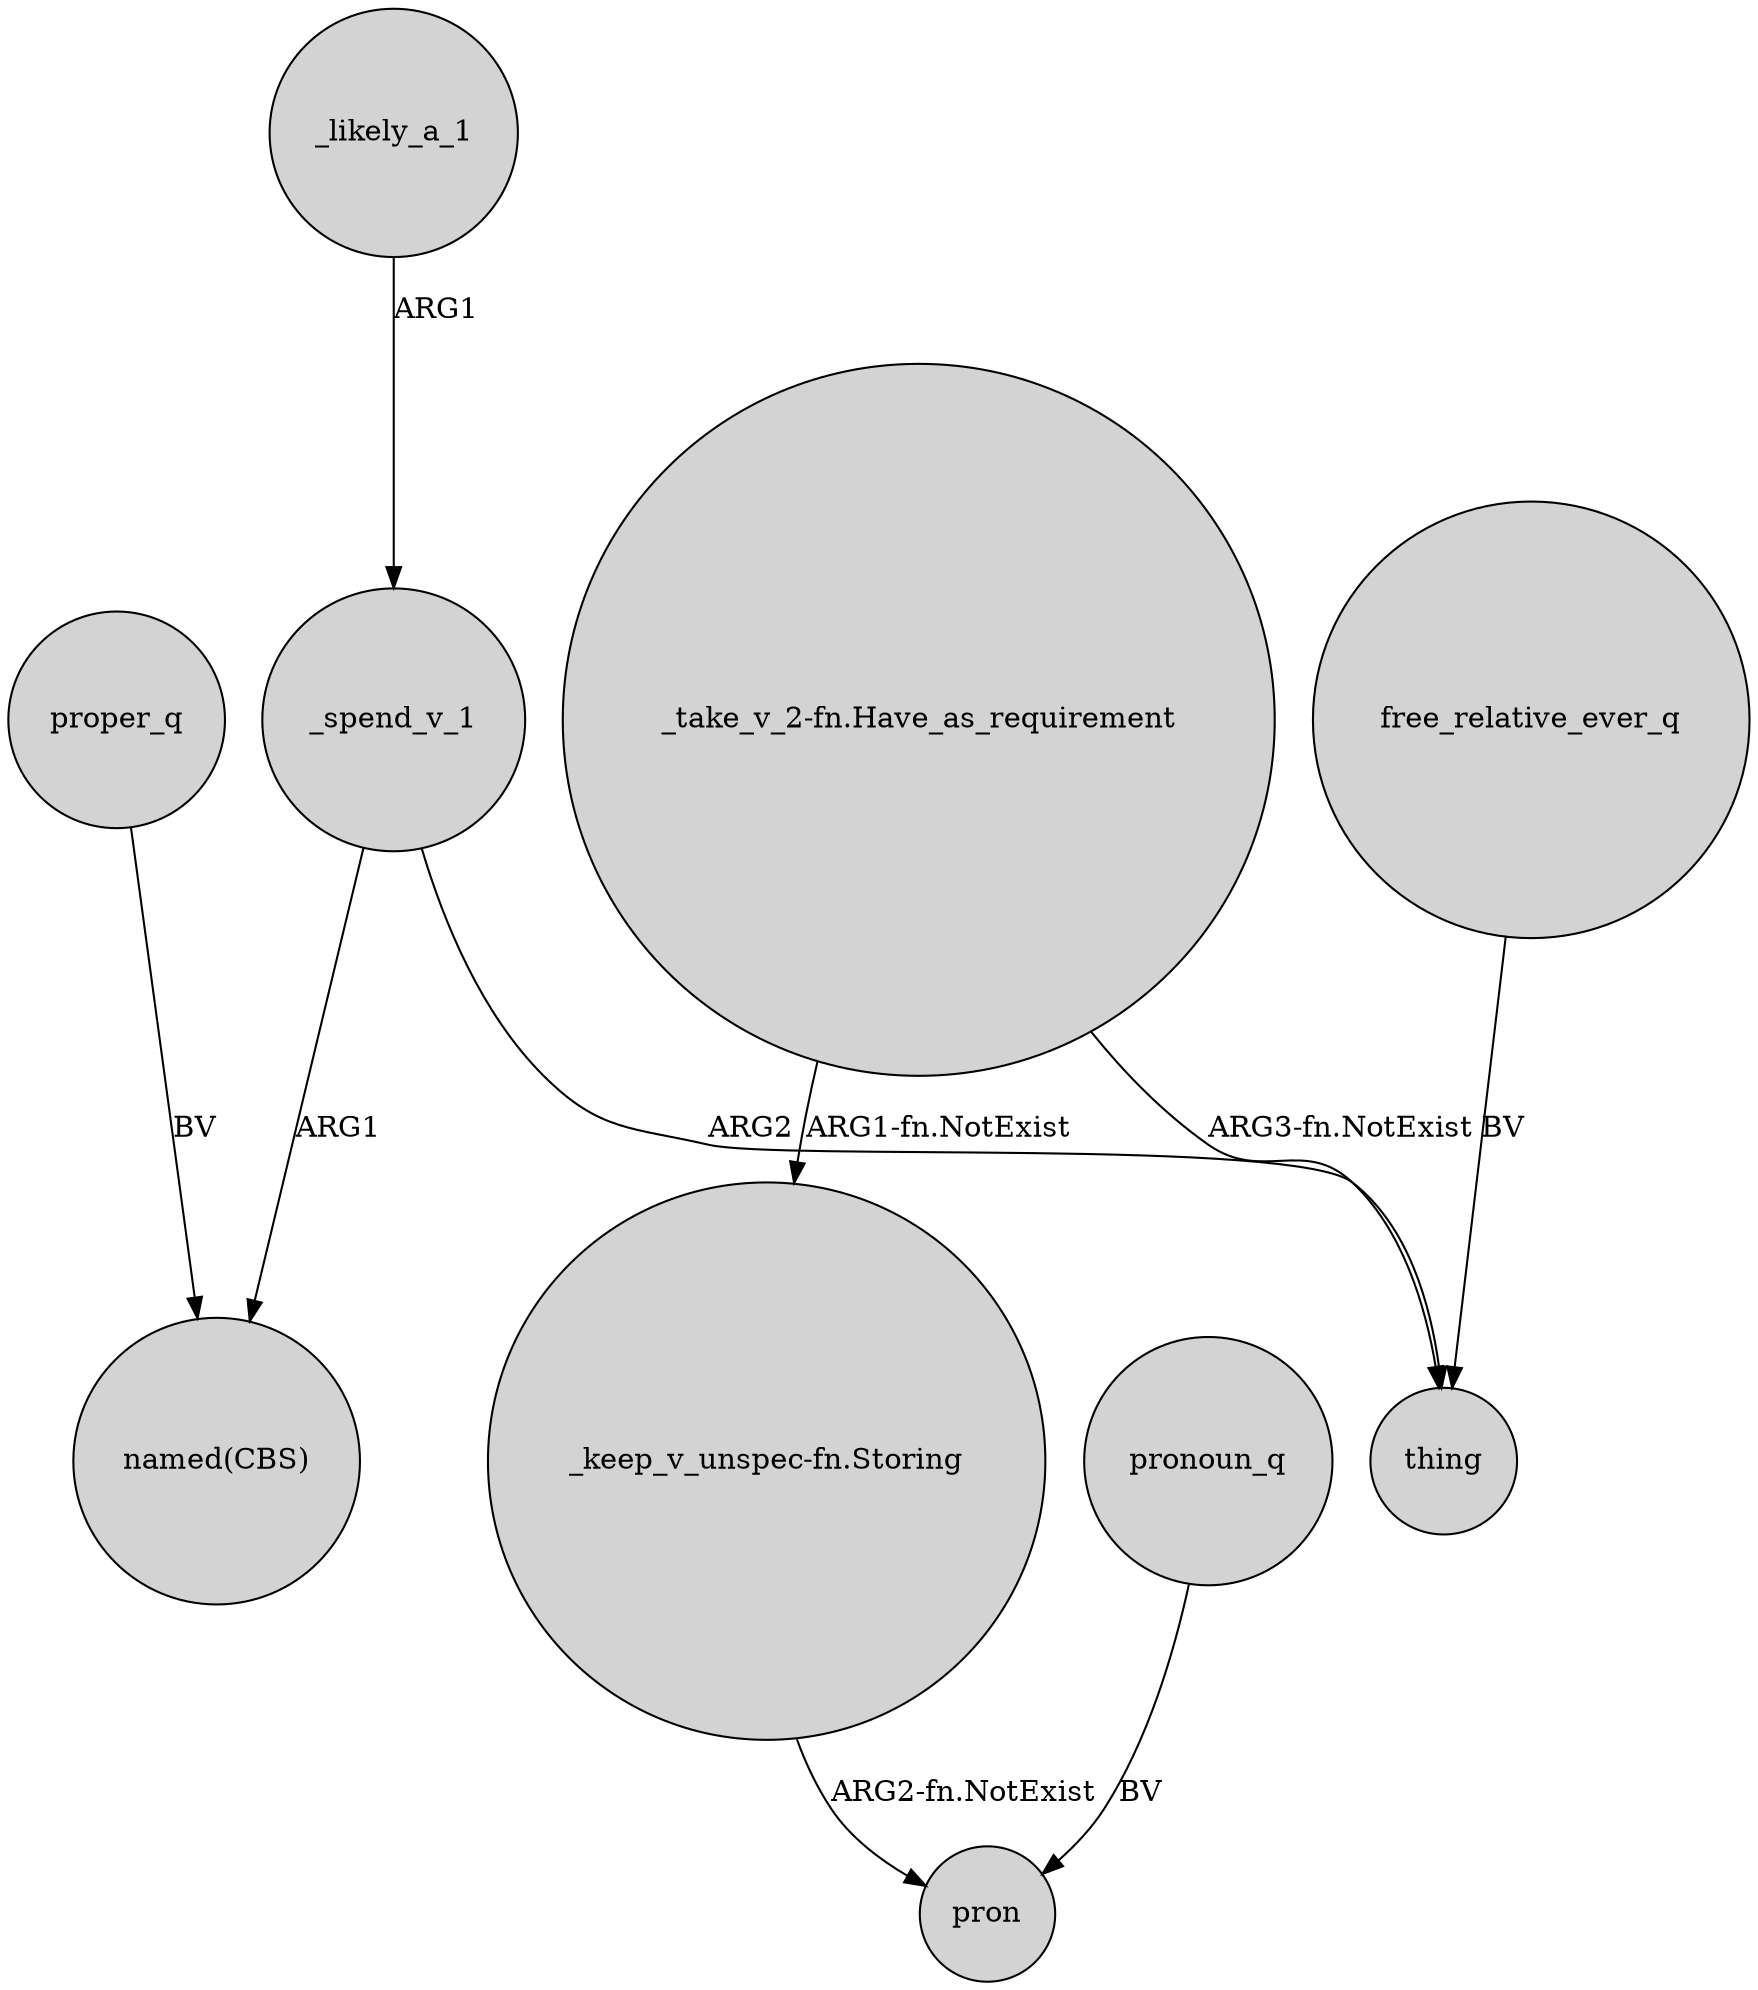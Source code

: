 digraph {
	node [shape=circle style=filled]
	_spend_v_1 -> "named(CBS)" [label=ARG1]
	_likely_a_1 -> _spend_v_1 [label=ARG1]
	"_take_v_2-fn.Have_as_requirement" -> thing [label="ARG3-fn.NotExist"]
	pronoun_q -> pron [label=BV]
	"_keep_v_unspec-fn.Storing" -> pron [label="ARG2-fn.NotExist"]
	_spend_v_1 -> thing [label=ARG2]
	proper_q -> "named(CBS)" [label=BV]
	"_take_v_2-fn.Have_as_requirement" -> "_keep_v_unspec-fn.Storing" [label="ARG1-fn.NotExist"]
	free_relative_ever_q -> thing [label=BV]
}

